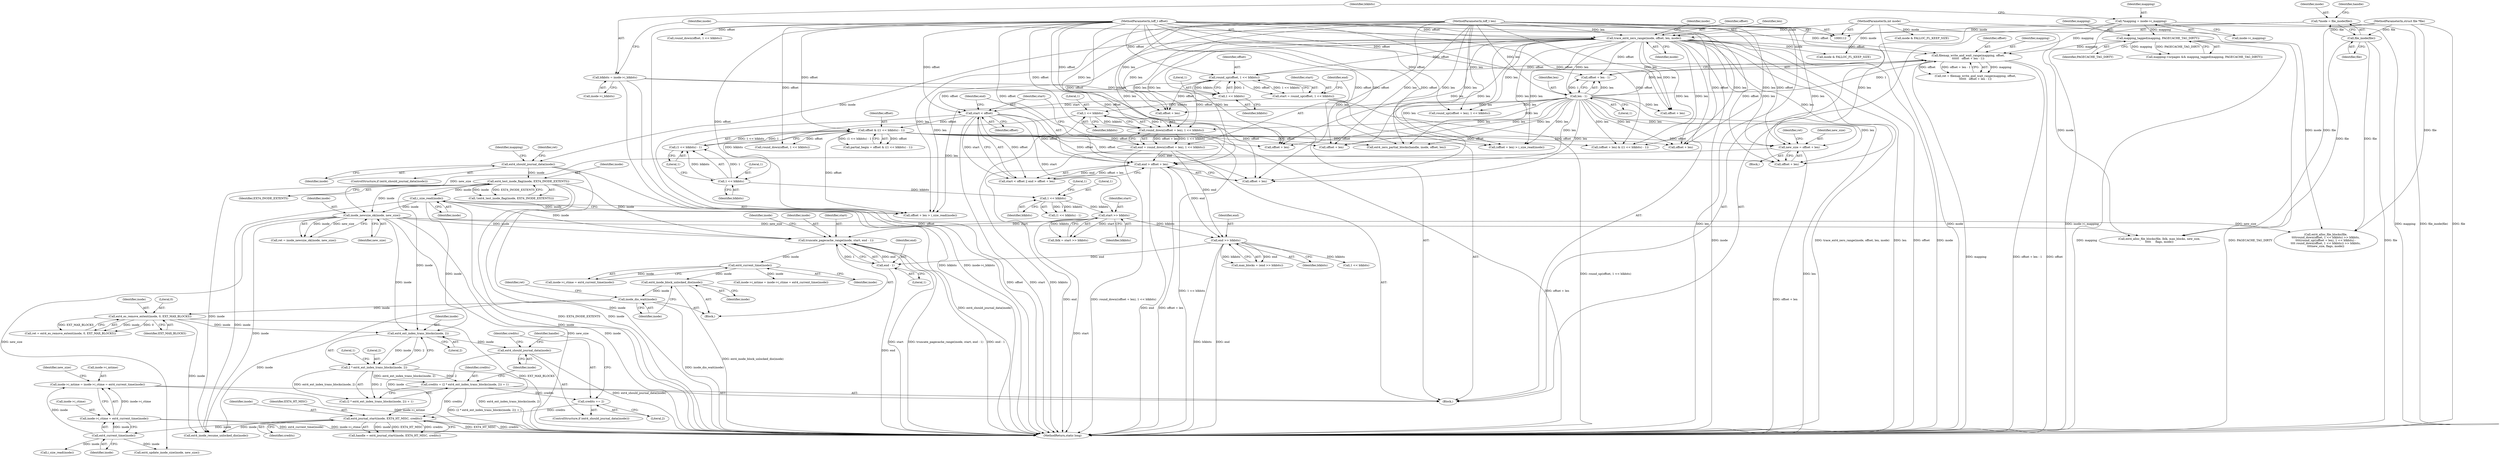 digraph "0_linux_0f2af21aae11972fa924374ddcf52e88347cf5a8@pointer" {
"1000458" [label="(Call,inode->i_mtime = inode->i_ctime = ext4_current_time(inode))"];
"1000462" [label="(Call,inode->i_ctime = ext4_current_time(inode))"];
"1000466" [label="(Call,ext4_current_time(inode))"];
"1000440" [label="(Call,ext4_journal_start(inode, EXT4_HT_MISC, credits))"];
"1000433" [label="(Call,ext4_should_journal_data(inode))"];
"1000428" [label="(Call,ext4_ext_index_trans_blocks(inode, 2))"];
"1000283" [label="(Call,ext4_test_inode_flag(inode, EXT4_INODE_EXTENTS))"];
"1000170" [label="(Call,ext4_should_journal_data(inode))"];
"1000155" [label="(Call,trace_ext4_zero_range(inode, offset, len, mode))"];
"1000119" [label="(Call,*inode = file_inode(file))"];
"1000121" [label="(Call,file_inode(file))"];
"1000113" [label="(MethodParameterIn,struct file *file)"];
"1000114" [label="(MethodParameterIn,loff_t offset)"];
"1000115" [label="(MethodParameterIn,loff_t len)"];
"1000116" [label="(MethodParameterIn,int mode)"];
"1000302" [label="(Call,i_size_read(inode))"];
"1000312" [label="(Call,inode_newsize_ok(inode, new_size))"];
"1000305" [label="(Call,new_size = offset + len)"];
"1000237" [label="(Call,offset & ((1 << blkbits) - 1))"];
"1000224" [label="(Call,start < offset)"];
"1000206" [label="(Call,start = round_up(offset, 1 << blkbits))"];
"1000208" [label="(Call,round_up(offset, 1 << blkbits))"];
"1000194" [label="(Call,filemap_write_and_wait_range(mapping, offset,\n\t\t\t\t\t\t   offset + len - 1))"];
"1000188" [label="(Call,mapping_tagged(mapping, PAGECACHE_TAG_DIRTY))"];
"1000144" [label="(Call,*mapping = inode->i_mapping)"];
"1000199" [label="(Call,len - 1)"];
"1000210" [label="(Call,1 << blkbits)"];
"1000150" [label="(Call,blkbits = inode->i_blkbits)"];
"1000239" [label="(Call,(1 << blkbits) - 1)"];
"1000240" [label="(Call,1 << blkbits)"];
"1000219" [label="(Call,1 << blkbits)"];
"1000409" [label="(Call,ext4_es_remove_extent(inode, 0, EXT_MAX_BLOCKS))"];
"1000393" [label="(Call,inode_dio_wait(inode))"];
"1000391" [label="(Call,ext4_inode_block_unlocked_dio(inode))"];
"1000389" [label="(Call,ext4_current_time(inode))"];
"1000375" [label="(Call,truncate_pagecache_range(inode, start, end - 1))"];
"1000257" [label="(Call,start >> blkbits)"];
"1000251" [label="(Call,1 << blkbits)"];
"1000378" [label="(Call,end - 1)"];
"1000262" [label="(Call,end >> blkbits)"];
"1000227" [label="(Call,end > offset + len)"];
"1000213" [label="(Call,end = round_down((offset + len), 1 << blkbits))"];
"1000215" [label="(Call,round_down((offset + len), 1 << blkbits))"];
"1000435" [label="(Call,credits += 2)"];
"1000423" [label="(Call,credits = (2 * ext4_ext_index_trans_blocks(inode, 2)) + 1)"];
"1000426" [label="(Call,2 * ext4_ext_index_trans_blocks(inode, 2))"];
"1000195" [label="(Identifier,mapping)"];
"1000431" [label="(Literal,1)"];
"1000340" [label="(Call,1 << blkbits)"];
"1000443" [label="(Identifier,credits)"];
"1000225" [label="(Identifier,start)"];
"1000438" [label="(Call,handle = ext4_journal_start(inode, EXT4_HT_MISC, credits))"];
"1000430" [label="(Literal,2)"];
"1000435" [label="(Call,credits += 2)"];
"1000113" [label="(MethodParameterIn,struct file *file)"];
"1000251" [label="(Call,1 << blkbits)"];
"1000196" [label="(Identifier,offset)"];
"1000314" [label="(Identifier,new_size)"];
"1000242" [label="(Identifier,blkbits)"];
"1000116" [label="(MethodParameterIn,int mode)"];
"1000194" [label="(Call,filemap_write_and_wait_range(mapping, offset,\n\t\t\t\t\t\t   offset + len - 1))"];
"1000122" [label="(Identifier,file)"];
"1000215" [label="(Call,round_down((offset + len), 1 << blkbits))"];
"1000219" [label="(Call,1 << blkbits)"];
"1000378" [label="(Call,end - 1)"];
"1000423" [label="(Call,credits = (2 * ext4_ext_index_trans_blocks(inode, 2)) + 1)"];
"1000469" [label="(Identifier,new_size)"];
"1000407" [label="(Call,ret = ext4_es_remove_extent(inode, 0, EXT_MAX_BLOCKS))"];
"1000260" [label="(Call,max_blocks = (end >> blkbits))"];
"1000263" [label="(Identifier,end)"];
"1000150" [label="(Call,blkbits = inode->i_blkbits)"];
"1000436" [label="(Identifier,credits)"];
"1000397" [label="(Call,ext4_alloc_file_blocks(file, lblk, max_blocks, new_size,\n\t\t\t\t\t     flags, mode))"];
"1000458" [label="(Call,inode->i_mtime = inode->i_ctime = ext4_current_time(inode))"];
"1000212" [label="(Identifier,blkbits)"];
"1000253" [label="(Identifier,blkbits)"];
"1000188" [label="(Call,mapping_tagged(mapping, PAGECACHE_TAG_DIRTY))"];
"1000311" [label="(Identifier,ret)"];
"1000262" [label="(Call,end >> blkbits)"];
"1000226" [label="(Identifier,offset)"];
"1000285" [label="(Identifier,EXT4_INODE_EXTENTS)"];
"1000377" [label="(Identifier,start)"];
"1000224" [label="(Call,start < offset)"];
"1000152" [label="(Call,inode->i_blkbits)"];
"1000246" [label="(Call,(offset + len) & ((1 << blkbits) - 1))"];
"1000427" [label="(Literal,2)"];
"1000243" [label="(Literal,1)"];
"1000463" [label="(Call,inode->i_ctime)"];
"1000240" [label="(Call,1 << blkbits)"];
"1000247" [label="(Call,offset + len)"];
"1000207" [label="(Identifier,start)"];
"1000121" [label="(Call,file_inode(file))"];
"1000151" [label="(Identifier,blkbits)"];
"1000313" [label="(Identifier,inode)"];
"1000216" [label="(Call,offset + len)"];
"1000467" [label="(Identifier,inode)"];
"1000434" [label="(Identifier,inode)"];
"1000439" [label="(Identifier,handle)"];
"1000442" [label="(Identifier,EXT4_HT_MISC)"];
"1000239" [label="(Call,(1 << blkbits) - 1)"];
"1000433" [label="(Call,ext4_should_journal_data(inode))"];
"1000145" [label="(Identifier,mapping)"];
"1000146" [label="(Call,inode->i_mapping)"];
"1000115" [label="(MethodParameterIn,loff_t len)"];
"1000429" [label="(Identifier,inode)"];
"1000375" [label="(Call,truncate_pagecache_range(inode, start, end - 1))"];
"1000220" [label="(Literal,1)"];
"1000304" [label="(Block,)"];
"1000156" [label="(Identifier,inode)"];
"1000227" [label="(Call,end > offset + len)"];
"1000312" [label="(Call,inode_newsize_ok(inode, new_size))"];
"1000338" [label="(Call,round_down(offset, 1 << blkbits))"];
"1000392" [label="(Identifier,inode)"];
"1000155" [label="(Call,trace_ext4_zero_range(inode, offset, len, mode))"];
"1000441" [label="(Identifier,inode)"];
"1000250" [label="(Call,(1 << blkbits) - 1)"];
"1000432" [label="(ControlStructure,if (ext4_should_journal_data(inode)))"];
"1000125" [label="(Identifier,handle)"];
"1000396" [label="(Identifier,ret)"];
"1000295" [label="(Call,mode & FALLOC_FL_KEEP_SIZE)"];
"1000440" [label="(Call,ext4_journal_start(inode, EXT4_HT_MISC, credits))"];
"1000192" [label="(Call,ret = filemap_write_and_wait_range(mapping, offset,\n\t\t\t\t\t\t   offset + len - 1))"];
"1000383" [label="(Identifier,inode)"];
"1000481" [label="(Call,i_size_read(inode))"];
"1000206" [label="(Call,start = round_up(offset, 1 << blkbits))"];
"1000228" [label="(Identifier,end)"];
"1000478" [label="(Call,offset + len)"];
"1000411" [label="(Literal,0)"];
"1000282" [label="(Call,!(ext4_test_inode_flag(inode, EXT4_INODE_EXTENTS)))"];
"1000158" [label="(Identifier,len)"];
"1000305" [label="(Call,new_size = offset + len)"];
"1000335" [label="(Call,ext4_alloc_file_blocks(file,\n\t\t\t\tround_down(offset, 1 << blkbits) >> blkbits,\n\t\t\t\t(round_up((offset + len), 1 << blkbits) -\n\t\t\t\t round_down(offset, 1 << blkbits)) >> blkbits,\n\t\t\t\tnew_size, flags, mode))"];
"1000380" [label="(Literal,1)"];
"1000164" [label="(Identifier,inode)"];
"1000221" [label="(Identifier,blkbits)"];
"1000171" [label="(Identifier,inode)"];
"1000235" [label="(Call,partial_begin = offset & ((1 << blkbits) - 1))"];
"1000507" [label="(Call,ext4_inode_resume_unlocked_dio(inode))"];
"1000238" [label="(Identifier,offset)"];
"1000376" [label="(Identifier,inode)"];
"1000209" [label="(Identifier,offset)"];
"1000200" [label="(Identifier,len)"];
"1000214" [label="(Identifier,end)"];
"1000353" [label="(Call,round_down(offset, 1 << blkbits))"];
"1000197" [label="(Call,offset + len - 1)"];
"1000307" [label="(Call,offset + len)"];
"1000369" [label="(Block,)"];
"1000119" [label="(Call,*inode = file_inode(file))"];
"1000144" [label="(Call,*mapping = inode->i_mapping)"];
"1000471" [label="(Call,ext4_update_inode_size(inode, new_size))"];
"1000120" [label="(Identifier,inode)"];
"1000184" [label="(Call,mapping->nrpages && mapping_tagged(mapping, PAGECACHE_TAG_DIRTY))"];
"1000117" [label="(Block,)"];
"1000229" [label="(Call,offset + len)"];
"1000410" [label="(Identifier,inode)"];
"1000264" [label="(Identifier,blkbits)"];
"1000426" [label="(Call,2 * ext4_ext_index_trans_blocks(inode, 2))"];
"1000409" [label="(Call,ext4_es_remove_extent(inode, 0, EXT_MAX_BLOCKS))"];
"1000170" [label="(Call,ext4_should_journal_data(inode))"];
"1000186" [label="(Identifier,mapping)"];
"1000389" [label="(Call,ext4_current_time(inode))"];
"1000190" [label="(Identifier,PAGECACHE_TAG_DIRTY)"];
"1000258" [label="(Identifier,start)"];
"1000283" [label="(Call,ext4_test_inode_flag(inode, EXT4_INODE_EXTENTS))"];
"1000306" [label="(Identifier,new_size)"];
"1000379" [label="(Identifier,end)"];
"1000241" [label="(Literal,1)"];
"1000425" [label="(Call,(2 * ext4_ext_index_trans_blocks(inode, 2)) + 1)"];
"1000346" [label="(Call,round_up((offset + len), 1 << blkbits))"];
"1000477" [label="(Call,(offset + len) > i_size_read(inode))"];
"1000428" [label="(Call,ext4_ext_index_trans_blocks(inode, 2))"];
"1000208" [label="(Call,round_up(offset, 1 << blkbits))"];
"1000322" [label="(Call,mode & FALLOC_FL_KEEP_SIZE)"];
"1000223" [label="(Call,start < offset || end > offset + len)"];
"1000381" [label="(Call,inode->i_mtime = inode->i_ctime = ext4_current_time(inode))"];
"1000157" [label="(Identifier,offset)"];
"1000211" [label="(Literal,1)"];
"1000394" [label="(Identifier,inode)"];
"1000517" [label="(MethodReturn,static long)"];
"1000393" [label="(Call,inode_dio_wait(inode))"];
"1000114" [label="(MethodParameterIn,loff_t offset)"];
"1000255" [label="(Call,lblk = start >> blkbits)"];
"1000462" [label="(Call,inode->i_ctime = ext4_current_time(inode))"];
"1000201" [label="(Literal,1)"];
"1000299" [label="(Call,offset + len)"];
"1000459" [label="(Call,inode->i_mtime)"];
"1000298" [label="(Call,offset + len > i_size_read(inode))"];
"1000310" [label="(Call,ret = inode_newsize_ok(inode, new_size))"];
"1000303" [label="(Identifier,inode)"];
"1000424" [label="(Identifier,credits)"];
"1000412" [label="(Identifier,EXT_MAX_BLOCKS)"];
"1000169" [label="(ControlStructure,if (ext4_should_journal_data(inode)))"];
"1000259" [label="(Identifier,blkbits)"];
"1000437" [label="(Literal,2)"];
"1000199" [label="(Call,len - 1)"];
"1000491" [label="(Call,ext4_zero_partial_blocks(handle, inode, offset, len))"];
"1000284" [label="(Identifier,inode)"];
"1000391" [label="(Call,ext4_inode_block_unlocked_dio(inode))"];
"1000466" [label="(Call,ext4_current_time(inode))"];
"1000174" [label="(Identifier,ret)"];
"1000390" [label="(Identifier,inode)"];
"1000210" [label="(Call,1 << blkbits)"];
"1000237" [label="(Call,offset & ((1 << blkbits) - 1))"];
"1000159" [label="(Identifier,mode)"];
"1000213" [label="(Call,end = round_down((offset + len), 1 << blkbits))"];
"1000252" [label="(Literal,1)"];
"1000347" [label="(Call,offset + len)"];
"1000302" [label="(Call,i_size_read(inode))"];
"1000257" [label="(Call,start >> blkbits)"];
"1000254" [label="(Literal,1)"];
"1000189" [label="(Identifier,mapping)"];
"1000385" [label="(Call,inode->i_ctime = ext4_current_time(inode))"];
"1000458" -> "1000117"  [label="AST: "];
"1000458" -> "1000462"  [label="CFG: "];
"1000459" -> "1000458"  [label="AST: "];
"1000462" -> "1000458"  [label="AST: "];
"1000469" -> "1000458"  [label="CFG: "];
"1000458" -> "1000517"  [label="DDG: inode->i_mtime"];
"1000462" -> "1000458"  [label="DDG: inode->i_ctime"];
"1000466" -> "1000458"  [label="DDG: inode"];
"1000462" -> "1000466"  [label="CFG: "];
"1000463" -> "1000462"  [label="AST: "];
"1000466" -> "1000462"  [label="AST: "];
"1000462" -> "1000517"  [label="DDG: inode->i_ctime"];
"1000462" -> "1000517"  [label="DDG: ext4_current_time(inode)"];
"1000466" -> "1000462"  [label="DDG: inode"];
"1000466" -> "1000467"  [label="CFG: "];
"1000467" -> "1000466"  [label="AST: "];
"1000440" -> "1000466"  [label="DDG: inode"];
"1000466" -> "1000471"  [label="DDG: inode"];
"1000466" -> "1000481"  [label="DDG: inode"];
"1000440" -> "1000438"  [label="AST: "];
"1000440" -> "1000443"  [label="CFG: "];
"1000441" -> "1000440"  [label="AST: "];
"1000442" -> "1000440"  [label="AST: "];
"1000443" -> "1000440"  [label="AST: "];
"1000438" -> "1000440"  [label="CFG: "];
"1000440" -> "1000517"  [label="DDG: EXT4_HT_MISC"];
"1000440" -> "1000517"  [label="DDG: credits"];
"1000440" -> "1000438"  [label="DDG: inode"];
"1000440" -> "1000438"  [label="DDG: EXT4_HT_MISC"];
"1000440" -> "1000438"  [label="DDG: credits"];
"1000433" -> "1000440"  [label="DDG: inode"];
"1000435" -> "1000440"  [label="DDG: credits"];
"1000423" -> "1000440"  [label="DDG: credits"];
"1000440" -> "1000507"  [label="DDG: inode"];
"1000433" -> "1000432"  [label="AST: "];
"1000433" -> "1000434"  [label="CFG: "];
"1000434" -> "1000433"  [label="AST: "];
"1000436" -> "1000433"  [label="CFG: "];
"1000439" -> "1000433"  [label="CFG: "];
"1000433" -> "1000517"  [label="DDG: ext4_should_journal_data(inode)"];
"1000428" -> "1000433"  [label="DDG: inode"];
"1000428" -> "1000426"  [label="AST: "];
"1000428" -> "1000430"  [label="CFG: "];
"1000429" -> "1000428"  [label="AST: "];
"1000430" -> "1000428"  [label="AST: "];
"1000426" -> "1000428"  [label="CFG: "];
"1000428" -> "1000426"  [label="DDG: inode"];
"1000428" -> "1000426"  [label="DDG: 2"];
"1000283" -> "1000428"  [label="DDG: inode"];
"1000302" -> "1000428"  [label="DDG: inode"];
"1000312" -> "1000428"  [label="DDG: inode"];
"1000409" -> "1000428"  [label="DDG: inode"];
"1000283" -> "1000282"  [label="AST: "];
"1000283" -> "1000285"  [label="CFG: "];
"1000284" -> "1000283"  [label="AST: "];
"1000285" -> "1000283"  [label="AST: "];
"1000282" -> "1000283"  [label="CFG: "];
"1000283" -> "1000517"  [label="DDG: EXT4_INODE_EXTENTS"];
"1000283" -> "1000517"  [label="DDG: inode"];
"1000283" -> "1000282"  [label="DDG: inode"];
"1000283" -> "1000282"  [label="DDG: EXT4_INODE_EXTENTS"];
"1000170" -> "1000283"  [label="DDG: inode"];
"1000283" -> "1000302"  [label="DDG: inode"];
"1000283" -> "1000312"  [label="DDG: inode"];
"1000283" -> "1000375"  [label="DDG: inode"];
"1000283" -> "1000507"  [label="DDG: inode"];
"1000170" -> "1000169"  [label="AST: "];
"1000170" -> "1000171"  [label="CFG: "];
"1000171" -> "1000170"  [label="AST: "];
"1000174" -> "1000170"  [label="CFG: "];
"1000186" -> "1000170"  [label="CFG: "];
"1000170" -> "1000517"  [label="DDG: inode"];
"1000170" -> "1000517"  [label="DDG: ext4_should_journal_data(inode)"];
"1000155" -> "1000170"  [label="DDG: inode"];
"1000155" -> "1000117"  [label="AST: "];
"1000155" -> "1000159"  [label="CFG: "];
"1000156" -> "1000155"  [label="AST: "];
"1000157" -> "1000155"  [label="AST: "];
"1000158" -> "1000155"  [label="AST: "];
"1000159" -> "1000155"  [label="AST: "];
"1000164" -> "1000155"  [label="CFG: "];
"1000155" -> "1000517"  [label="DDG: mode"];
"1000155" -> "1000517"  [label="DDG: offset"];
"1000155" -> "1000517"  [label="DDG: trace_ext4_zero_range(inode, offset, len, mode)"];
"1000155" -> "1000517"  [label="DDG: len"];
"1000155" -> "1000517"  [label="DDG: inode"];
"1000119" -> "1000155"  [label="DDG: inode"];
"1000114" -> "1000155"  [label="DDG: offset"];
"1000115" -> "1000155"  [label="DDG: len"];
"1000116" -> "1000155"  [label="DDG: mode"];
"1000155" -> "1000194"  [label="DDG: offset"];
"1000155" -> "1000197"  [label="DDG: offset"];
"1000155" -> "1000199"  [label="DDG: len"];
"1000155" -> "1000208"  [label="DDG: offset"];
"1000155" -> "1000215"  [label="DDG: len"];
"1000155" -> "1000216"  [label="DDG: len"];
"1000155" -> "1000227"  [label="DDG: len"];
"1000155" -> "1000229"  [label="DDG: len"];
"1000155" -> "1000246"  [label="DDG: len"];
"1000155" -> "1000247"  [label="DDG: len"];
"1000155" -> "1000295"  [label="DDG: mode"];
"1000155" -> "1000298"  [label="DDG: len"];
"1000155" -> "1000299"  [label="DDG: len"];
"1000155" -> "1000305"  [label="DDG: len"];
"1000155" -> "1000307"  [label="DDG: len"];
"1000155" -> "1000346"  [label="DDG: len"];
"1000155" -> "1000347"  [label="DDG: len"];
"1000155" -> "1000477"  [label="DDG: len"];
"1000155" -> "1000478"  [label="DDG: len"];
"1000155" -> "1000491"  [label="DDG: len"];
"1000119" -> "1000117"  [label="AST: "];
"1000119" -> "1000121"  [label="CFG: "];
"1000120" -> "1000119"  [label="AST: "];
"1000121" -> "1000119"  [label="AST: "];
"1000125" -> "1000119"  [label="CFG: "];
"1000119" -> "1000517"  [label="DDG: file_inode(file)"];
"1000121" -> "1000119"  [label="DDG: file"];
"1000121" -> "1000122"  [label="CFG: "];
"1000122" -> "1000121"  [label="AST: "];
"1000121" -> "1000517"  [label="DDG: file"];
"1000113" -> "1000121"  [label="DDG: file"];
"1000121" -> "1000335"  [label="DDG: file"];
"1000121" -> "1000397"  [label="DDG: file"];
"1000113" -> "1000112"  [label="AST: "];
"1000113" -> "1000517"  [label="DDG: file"];
"1000113" -> "1000335"  [label="DDG: file"];
"1000113" -> "1000397"  [label="DDG: file"];
"1000114" -> "1000112"  [label="AST: "];
"1000114" -> "1000517"  [label="DDG: offset"];
"1000114" -> "1000194"  [label="DDG: offset"];
"1000114" -> "1000197"  [label="DDG: offset"];
"1000114" -> "1000208"  [label="DDG: offset"];
"1000114" -> "1000215"  [label="DDG: offset"];
"1000114" -> "1000216"  [label="DDG: offset"];
"1000114" -> "1000224"  [label="DDG: offset"];
"1000114" -> "1000227"  [label="DDG: offset"];
"1000114" -> "1000229"  [label="DDG: offset"];
"1000114" -> "1000237"  [label="DDG: offset"];
"1000114" -> "1000246"  [label="DDG: offset"];
"1000114" -> "1000247"  [label="DDG: offset"];
"1000114" -> "1000298"  [label="DDG: offset"];
"1000114" -> "1000299"  [label="DDG: offset"];
"1000114" -> "1000305"  [label="DDG: offset"];
"1000114" -> "1000307"  [label="DDG: offset"];
"1000114" -> "1000338"  [label="DDG: offset"];
"1000114" -> "1000346"  [label="DDG: offset"];
"1000114" -> "1000347"  [label="DDG: offset"];
"1000114" -> "1000353"  [label="DDG: offset"];
"1000114" -> "1000477"  [label="DDG: offset"];
"1000114" -> "1000478"  [label="DDG: offset"];
"1000114" -> "1000491"  [label="DDG: offset"];
"1000115" -> "1000112"  [label="AST: "];
"1000115" -> "1000517"  [label="DDG: len"];
"1000115" -> "1000199"  [label="DDG: len"];
"1000115" -> "1000215"  [label="DDG: len"];
"1000115" -> "1000216"  [label="DDG: len"];
"1000115" -> "1000227"  [label="DDG: len"];
"1000115" -> "1000229"  [label="DDG: len"];
"1000115" -> "1000246"  [label="DDG: len"];
"1000115" -> "1000247"  [label="DDG: len"];
"1000115" -> "1000298"  [label="DDG: len"];
"1000115" -> "1000299"  [label="DDG: len"];
"1000115" -> "1000305"  [label="DDG: len"];
"1000115" -> "1000307"  [label="DDG: len"];
"1000115" -> "1000346"  [label="DDG: len"];
"1000115" -> "1000347"  [label="DDG: len"];
"1000115" -> "1000477"  [label="DDG: len"];
"1000115" -> "1000478"  [label="DDG: len"];
"1000115" -> "1000491"  [label="DDG: len"];
"1000116" -> "1000112"  [label="AST: "];
"1000116" -> "1000517"  [label="DDG: mode"];
"1000116" -> "1000295"  [label="DDG: mode"];
"1000116" -> "1000322"  [label="DDG: mode"];
"1000116" -> "1000335"  [label="DDG: mode"];
"1000116" -> "1000397"  [label="DDG: mode"];
"1000302" -> "1000298"  [label="AST: "];
"1000302" -> "1000303"  [label="CFG: "];
"1000303" -> "1000302"  [label="AST: "];
"1000298" -> "1000302"  [label="CFG: "];
"1000302" -> "1000517"  [label="DDG: inode"];
"1000302" -> "1000298"  [label="DDG: inode"];
"1000302" -> "1000312"  [label="DDG: inode"];
"1000302" -> "1000375"  [label="DDG: inode"];
"1000302" -> "1000507"  [label="DDG: inode"];
"1000312" -> "1000310"  [label="AST: "];
"1000312" -> "1000314"  [label="CFG: "];
"1000313" -> "1000312"  [label="AST: "];
"1000314" -> "1000312"  [label="AST: "];
"1000310" -> "1000312"  [label="CFG: "];
"1000312" -> "1000517"  [label="DDG: inode"];
"1000312" -> "1000517"  [label="DDG: new_size"];
"1000312" -> "1000310"  [label="DDG: inode"];
"1000312" -> "1000310"  [label="DDG: new_size"];
"1000305" -> "1000312"  [label="DDG: new_size"];
"1000312" -> "1000335"  [label="DDG: new_size"];
"1000312" -> "1000375"  [label="DDG: inode"];
"1000312" -> "1000397"  [label="DDG: new_size"];
"1000312" -> "1000471"  [label="DDG: new_size"];
"1000312" -> "1000507"  [label="DDG: inode"];
"1000305" -> "1000304"  [label="AST: "];
"1000305" -> "1000307"  [label="CFG: "];
"1000306" -> "1000305"  [label="AST: "];
"1000307" -> "1000305"  [label="AST: "];
"1000311" -> "1000305"  [label="CFG: "];
"1000305" -> "1000517"  [label="DDG: offset + len"];
"1000237" -> "1000305"  [label="DDG: offset"];
"1000199" -> "1000305"  [label="DDG: len"];
"1000237" -> "1000235"  [label="AST: "];
"1000237" -> "1000239"  [label="CFG: "];
"1000238" -> "1000237"  [label="AST: "];
"1000239" -> "1000237"  [label="AST: "];
"1000235" -> "1000237"  [label="CFG: "];
"1000237" -> "1000235"  [label="DDG: offset"];
"1000237" -> "1000235"  [label="DDG: (1 << blkbits) - 1"];
"1000224" -> "1000237"  [label="DDG: offset"];
"1000239" -> "1000237"  [label="DDG: 1 << blkbits"];
"1000239" -> "1000237"  [label="DDG: 1"];
"1000237" -> "1000246"  [label="DDG: offset"];
"1000237" -> "1000247"  [label="DDG: offset"];
"1000237" -> "1000298"  [label="DDG: offset"];
"1000237" -> "1000299"  [label="DDG: offset"];
"1000237" -> "1000307"  [label="DDG: offset"];
"1000237" -> "1000338"  [label="DDG: offset"];
"1000237" -> "1000477"  [label="DDG: offset"];
"1000237" -> "1000478"  [label="DDG: offset"];
"1000237" -> "1000491"  [label="DDG: offset"];
"1000224" -> "1000223"  [label="AST: "];
"1000224" -> "1000226"  [label="CFG: "];
"1000225" -> "1000224"  [label="AST: "];
"1000226" -> "1000224"  [label="AST: "];
"1000228" -> "1000224"  [label="CFG: "];
"1000223" -> "1000224"  [label="CFG: "];
"1000224" -> "1000517"  [label="DDG: start"];
"1000224" -> "1000517"  [label="DDG: offset"];
"1000224" -> "1000223"  [label="DDG: start"];
"1000224" -> "1000223"  [label="DDG: offset"];
"1000206" -> "1000224"  [label="DDG: start"];
"1000208" -> "1000224"  [label="DDG: offset"];
"1000224" -> "1000227"  [label="DDG: offset"];
"1000224" -> "1000229"  [label="DDG: offset"];
"1000224" -> "1000257"  [label="DDG: start"];
"1000206" -> "1000117"  [label="AST: "];
"1000206" -> "1000208"  [label="CFG: "];
"1000207" -> "1000206"  [label="AST: "];
"1000208" -> "1000206"  [label="AST: "];
"1000214" -> "1000206"  [label="CFG: "];
"1000206" -> "1000517"  [label="DDG: round_up(offset, 1 << blkbits)"];
"1000208" -> "1000206"  [label="DDG: offset"];
"1000208" -> "1000206"  [label="DDG: 1 << blkbits"];
"1000208" -> "1000210"  [label="CFG: "];
"1000209" -> "1000208"  [label="AST: "];
"1000210" -> "1000208"  [label="AST: "];
"1000194" -> "1000208"  [label="DDG: offset"];
"1000210" -> "1000208"  [label="DDG: 1"];
"1000210" -> "1000208"  [label="DDG: blkbits"];
"1000208" -> "1000215"  [label="DDG: offset"];
"1000208" -> "1000216"  [label="DDG: offset"];
"1000194" -> "1000192"  [label="AST: "];
"1000194" -> "1000197"  [label="CFG: "];
"1000195" -> "1000194"  [label="AST: "];
"1000196" -> "1000194"  [label="AST: "];
"1000197" -> "1000194"  [label="AST: "];
"1000192" -> "1000194"  [label="CFG: "];
"1000194" -> "1000517"  [label="DDG: mapping"];
"1000194" -> "1000517"  [label="DDG: offset + len - 1"];
"1000194" -> "1000517"  [label="DDG: offset"];
"1000194" -> "1000192"  [label="DDG: mapping"];
"1000194" -> "1000192"  [label="DDG: offset"];
"1000194" -> "1000192"  [label="DDG: offset + len - 1"];
"1000188" -> "1000194"  [label="DDG: mapping"];
"1000144" -> "1000194"  [label="DDG: mapping"];
"1000199" -> "1000194"  [label="DDG: len"];
"1000199" -> "1000194"  [label="DDG: 1"];
"1000188" -> "1000184"  [label="AST: "];
"1000188" -> "1000190"  [label="CFG: "];
"1000189" -> "1000188"  [label="AST: "];
"1000190" -> "1000188"  [label="AST: "];
"1000184" -> "1000188"  [label="CFG: "];
"1000188" -> "1000517"  [label="DDG: PAGECACHE_TAG_DIRTY"];
"1000188" -> "1000517"  [label="DDG: mapping"];
"1000188" -> "1000184"  [label="DDG: mapping"];
"1000188" -> "1000184"  [label="DDG: PAGECACHE_TAG_DIRTY"];
"1000144" -> "1000188"  [label="DDG: mapping"];
"1000144" -> "1000117"  [label="AST: "];
"1000144" -> "1000146"  [label="CFG: "];
"1000145" -> "1000144"  [label="AST: "];
"1000146" -> "1000144"  [label="AST: "];
"1000151" -> "1000144"  [label="CFG: "];
"1000144" -> "1000517"  [label="DDG: mapping"];
"1000144" -> "1000517"  [label="DDG: inode->i_mapping"];
"1000199" -> "1000197"  [label="AST: "];
"1000199" -> "1000201"  [label="CFG: "];
"1000200" -> "1000199"  [label="AST: "];
"1000201" -> "1000199"  [label="AST: "];
"1000197" -> "1000199"  [label="CFG: "];
"1000199" -> "1000517"  [label="DDG: len"];
"1000199" -> "1000197"  [label="DDG: len"];
"1000199" -> "1000197"  [label="DDG: 1"];
"1000199" -> "1000215"  [label="DDG: len"];
"1000199" -> "1000216"  [label="DDG: len"];
"1000199" -> "1000227"  [label="DDG: len"];
"1000199" -> "1000229"  [label="DDG: len"];
"1000199" -> "1000246"  [label="DDG: len"];
"1000199" -> "1000247"  [label="DDG: len"];
"1000199" -> "1000298"  [label="DDG: len"];
"1000199" -> "1000299"  [label="DDG: len"];
"1000199" -> "1000307"  [label="DDG: len"];
"1000199" -> "1000346"  [label="DDG: len"];
"1000199" -> "1000347"  [label="DDG: len"];
"1000199" -> "1000477"  [label="DDG: len"];
"1000199" -> "1000478"  [label="DDG: len"];
"1000199" -> "1000491"  [label="DDG: len"];
"1000210" -> "1000212"  [label="CFG: "];
"1000211" -> "1000210"  [label="AST: "];
"1000212" -> "1000210"  [label="AST: "];
"1000150" -> "1000210"  [label="DDG: blkbits"];
"1000210" -> "1000219"  [label="DDG: blkbits"];
"1000150" -> "1000117"  [label="AST: "];
"1000150" -> "1000152"  [label="CFG: "];
"1000151" -> "1000150"  [label="AST: "];
"1000152" -> "1000150"  [label="AST: "];
"1000156" -> "1000150"  [label="CFG: "];
"1000150" -> "1000517"  [label="DDG: blkbits"];
"1000150" -> "1000517"  [label="DDG: inode->i_blkbits"];
"1000239" -> "1000243"  [label="CFG: "];
"1000240" -> "1000239"  [label="AST: "];
"1000243" -> "1000239"  [label="AST: "];
"1000240" -> "1000239"  [label="DDG: 1"];
"1000240" -> "1000239"  [label="DDG: blkbits"];
"1000240" -> "1000242"  [label="CFG: "];
"1000241" -> "1000240"  [label="AST: "];
"1000242" -> "1000240"  [label="AST: "];
"1000243" -> "1000240"  [label="CFG: "];
"1000219" -> "1000240"  [label="DDG: blkbits"];
"1000240" -> "1000251"  [label="DDG: blkbits"];
"1000219" -> "1000215"  [label="AST: "];
"1000219" -> "1000221"  [label="CFG: "];
"1000220" -> "1000219"  [label="AST: "];
"1000221" -> "1000219"  [label="AST: "];
"1000215" -> "1000219"  [label="CFG: "];
"1000219" -> "1000517"  [label="DDG: blkbits"];
"1000219" -> "1000215"  [label="DDG: 1"];
"1000219" -> "1000215"  [label="DDG: blkbits"];
"1000409" -> "1000407"  [label="AST: "];
"1000409" -> "1000412"  [label="CFG: "];
"1000410" -> "1000409"  [label="AST: "];
"1000411" -> "1000409"  [label="AST: "];
"1000412" -> "1000409"  [label="AST: "];
"1000407" -> "1000409"  [label="CFG: "];
"1000409" -> "1000517"  [label="DDG: EXT_MAX_BLOCKS"];
"1000409" -> "1000407"  [label="DDG: inode"];
"1000409" -> "1000407"  [label="DDG: 0"];
"1000409" -> "1000407"  [label="DDG: EXT_MAX_BLOCKS"];
"1000393" -> "1000409"  [label="DDG: inode"];
"1000409" -> "1000507"  [label="DDG: inode"];
"1000393" -> "1000369"  [label="AST: "];
"1000393" -> "1000394"  [label="CFG: "];
"1000394" -> "1000393"  [label="AST: "];
"1000396" -> "1000393"  [label="CFG: "];
"1000393" -> "1000517"  [label="DDG: inode_dio_wait(inode)"];
"1000391" -> "1000393"  [label="DDG: inode"];
"1000393" -> "1000507"  [label="DDG: inode"];
"1000391" -> "1000369"  [label="AST: "];
"1000391" -> "1000392"  [label="CFG: "];
"1000392" -> "1000391"  [label="AST: "];
"1000394" -> "1000391"  [label="CFG: "];
"1000391" -> "1000517"  [label="DDG: ext4_inode_block_unlocked_dio(inode)"];
"1000389" -> "1000391"  [label="DDG: inode"];
"1000389" -> "1000385"  [label="AST: "];
"1000389" -> "1000390"  [label="CFG: "];
"1000390" -> "1000389"  [label="AST: "];
"1000385" -> "1000389"  [label="CFG: "];
"1000389" -> "1000381"  [label="DDG: inode"];
"1000389" -> "1000385"  [label="DDG: inode"];
"1000375" -> "1000389"  [label="DDG: inode"];
"1000375" -> "1000369"  [label="AST: "];
"1000375" -> "1000378"  [label="CFG: "];
"1000376" -> "1000375"  [label="AST: "];
"1000377" -> "1000375"  [label="AST: "];
"1000378" -> "1000375"  [label="AST: "];
"1000383" -> "1000375"  [label="CFG: "];
"1000375" -> "1000517"  [label="DDG: start"];
"1000375" -> "1000517"  [label="DDG: truncate_pagecache_range(inode, start, end - 1)"];
"1000375" -> "1000517"  [label="DDG: end - 1"];
"1000257" -> "1000375"  [label="DDG: start"];
"1000378" -> "1000375"  [label="DDG: end"];
"1000378" -> "1000375"  [label="DDG: 1"];
"1000257" -> "1000255"  [label="AST: "];
"1000257" -> "1000259"  [label="CFG: "];
"1000258" -> "1000257"  [label="AST: "];
"1000259" -> "1000257"  [label="AST: "];
"1000255" -> "1000257"  [label="CFG: "];
"1000257" -> "1000517"  [label="DDG: start"];
"1000257" -> "1000255"  [label="DDG: start"];
"1000257" -> "1000255"  [label="DDG: blkbits"];
"1000251" -> "1000257"  [label="DDG: blkbits"];
"1000257" -> "1000262"  [label="DDG: blkbits"];
"1000251" -> "1000250"  [label="AST: "];
"1000251" -> "1000253"  [label="CFG: "];
"1000252" -> "1000251"  [label="AST: "];
"1000253" -> "1000251"  [label="AST: "];
"1000254" -> "1000251"  [label="CFG: "];
"1000251" -> "1000250"  [label="DDG: 1"];
"1000251" -> "1000250"  [label="DDG: blkbits"];
"1000378" -> "1000380"  [label="CFG: "];
"1000379" -> "1000378"  [label="AST: "];
"1000380" -> "1000378"  [label="AST: "];
"1000378" -> "1000517"  [label="DDG: end"];
"1000262" -> "1000378"  [label="DDG: end"];
"1000262" -> "1000260"  [label="AST: "];
"1000262" -> "1000264"  [label="CFG: "];
"1000263" -> "1000262"  [label="AST: "];
"1000264" -> "1000262"  [label="AST: "];
"1000260" -> "1000262"  [label="CFG: "];
"1000262" -> "1000517"  [label="DDG: end"];
"1000262" -> "1000517"  [label="DDG: blkbits"];
"1000262" -> "1000260"  [label="DDG: end"];
"1000262" -> "1000260"  [label="DDG: blkbits"];
"1000227" -> "1000262"  [label="DDG: end"];
"1000213" -> "1000262"  [label="DDG: end"];
"1000262" -> "1000340"  [label="DDG: blkbits"];
"1000227" -> "1000223"  [label="AST: "];
"1000227" -> "1000229"  [label="CFG: "];
"1000228" -> "1000227"  [label="AST: "];
"1000229" -> "1000227"  [label="AST: "];
"1000223" -> "1000227"  [label="CFG: "];
"1000227" -> "1000517"  [label="DDG: end"];
"1000227" -> "1000517"  [label="DDG: offset + len"];
"1000227" -> "1000223"  [label="DDG: end"];
"1000227" -> "1000223"  [label="DDG: offset + len"];
"1000213" -> "1000227"  [label="DDG: end"];
"1000213" -> "1000117"  [label="AST: "];
"1000213" -> "1000215"  [label="CFG: "];
"1000214" -> "1000213"  [label="AST: "];
"1000215" -> "1000213"  [label="AST: "];
"1000225" -> "1000213"  [label="CFG: "];
"1000213" -> "1000517"  [label="DDG: end"];
"1000213" -> "1000517"  [label="DDG: round_down((offset + len), 1 << blkbits)"];
"1000215" -> "1000213"  [label="DDG: offset + len"];
"1000215" -> "1000213"  [label="DDG: 1 << blkbits"];
"1000216" -> "1000215"  [label="AST: "];
"1000215" -> "1000517"  [label="DDG: offset + len"];
"1000215" -> "1000517"  [label="DDG: 1 << blkbits"];
"1000435" -> "1000432"  [label="AST: "];
"1000435" -> "1000437"  [label="CFG: "];
"1000436" -> "1000435"  [label="AST: "];
"1000437" -> "1000435"  [label="AST: "];
"1000439" -> "1000435"  [label="CFG: "];
"1000423" -> "1000435"  [label="DDG: credits"];
"1000423" -> "1000117"  [label="AST: "];
"1000423" -> "1000425"  [label="CFG: "];
"1000424" -> "1000423"  [label="AST: "];
"1000425" -> "1000423"  [label="AST: "];
"1000434" -> "1000423"  [label="CFG: "];
"1000423" -> "1000517"  [label="DDG: (2 * ext4_ext_index_trans_blocks(inode, 2)) + 1"];
"1000426" -> "1000423"  [label="DDG: 2"];
"1000426" -> "1000423"  [label="DDG: ext4_ext_index_trans_blocks(inode, 2)"];
"1000426" -> "1000425"  [label="AST: "];
"1000427" -> "1000426"  [label="AST: "];
"1000431" -> "1000426"  [label="CFG: "];
"1000426" -> "1000517"  [label="DDG: ext4_ext_index_trans_blocks(inode, 2)"];
"1000426" -> "1000425"  [label="DDG: 2"];
"1000426" -> "1000425"  [label="DDG: ext4_ext_index_trans_blocks(inode, 2)"];
}
